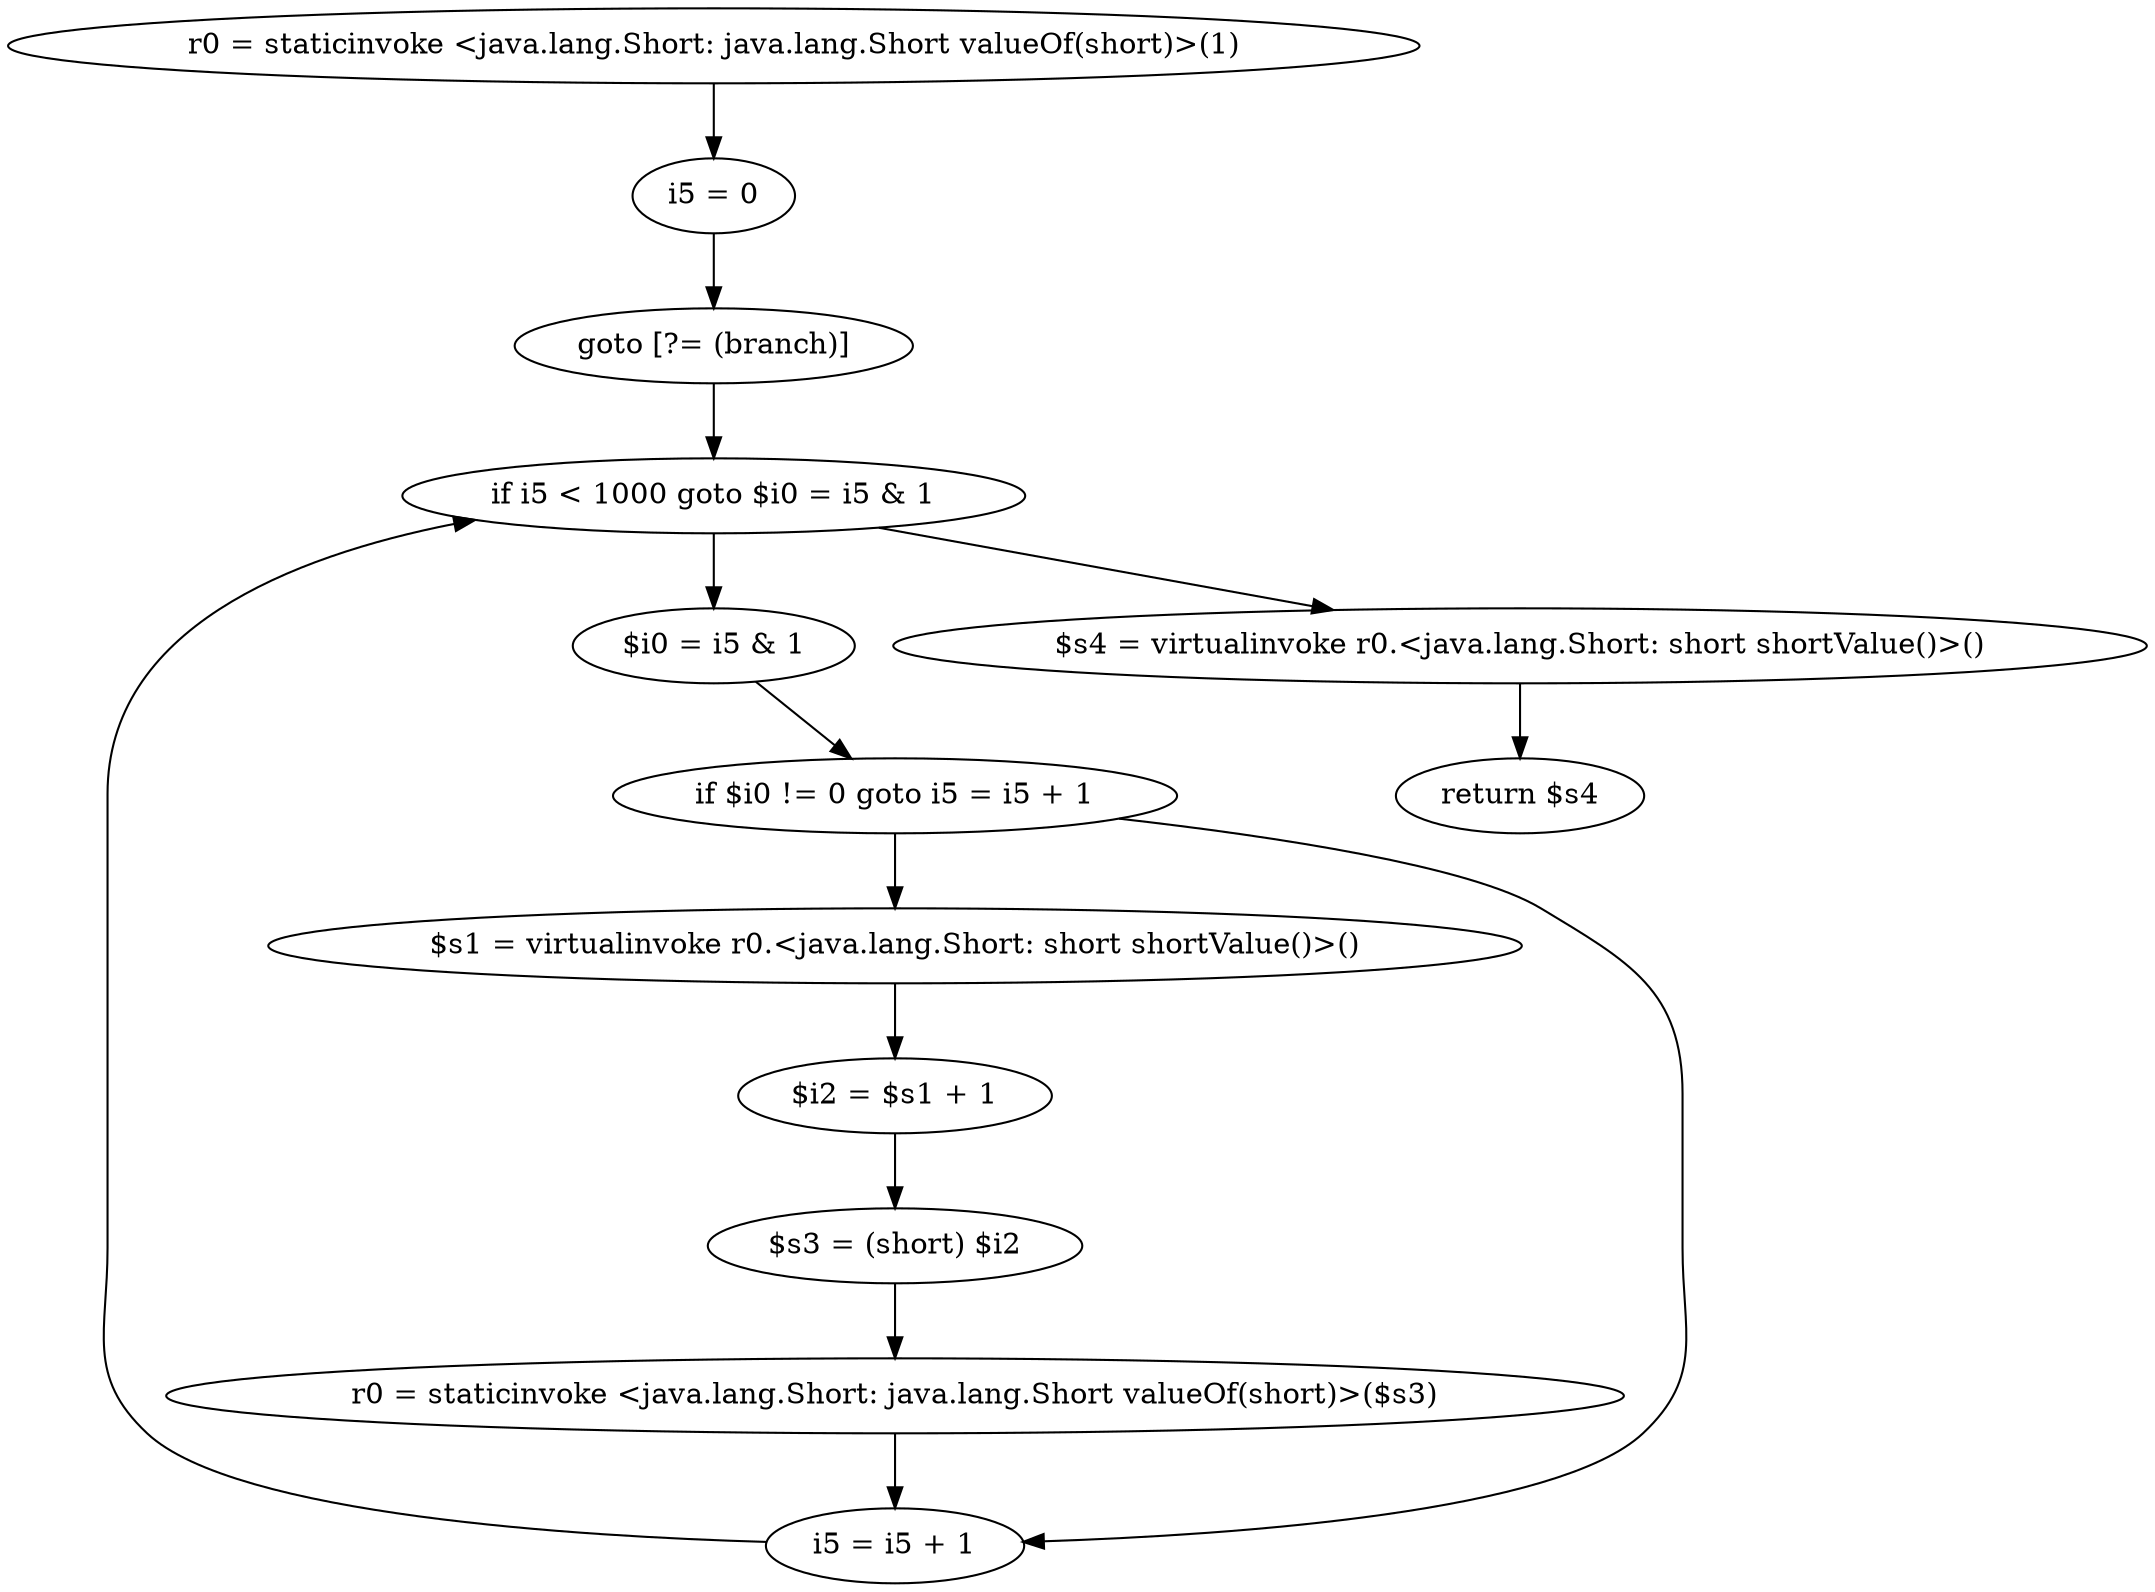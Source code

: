 digraph "unitGraph" {
    "r0 = staticinvoke <java.lang.Short: java.lang.Short valueOf(short)>(1)"
    "i5 = 0"
    "goto [?= (branch)]"
    "$i0 = i5 & 1"
    "if $i0 != 0 goto i5 = i5 + 1"
    "$s1 = virtualinvoke r0.<java.lang.Short: short shortValue()>()"
    "$i2 = $s1 + 1"
    "$s3 = (short) $i2"
    "r0 = staticinvoke <java.lang.Short: java.lang.Short valueOf(short)>($s3)"
    "i5 = i5 + 1"
    "if i5 < 1000 goto $i0 = i5 & 1"
    "$s4 = virtualinvoke r0.<java.lang.Short: short shortValue()>()"
    "return $s4"
    "r0 = staticinvoke <java.lang.Short: java.lang.Short valueOf(short)>(1)"->"i5 = 0";
    "i5 = 0"->"goto [?= (branch)]";
    "goto [?= (branch)]"->"if i5 < 1000 goto $i0 = i5 & 1";
    "$i0 = i5 & 1"->"if $i0 != 0 goto i5 = i5 + 1";
    "if $i0 != 0 goto i5 = i5 + 1"->"$s1 = virtualinvoke r0.<java.lang.Short: short shortValue()>()";
    "if $i0 != 0 goto i5 = i5 + 1"->"i5 = i5 + 1";
    "$s1 = virtualinvoke r0.<java.lang.Short: short shortValue()>()"->"$i2 = $s1 + 1";
    "$i2 = $s1 + 1"->"$s3 = (short) $i2";
    "$s3 = (short) $i2"->"r0 = staticinvoke <java.lang.Short: java.lang.Short valueOf(short)>($s3)";
    "r0 = staticinvoke <java.lang.Short: java.lang.Short valueOf(short)>($s3)"->"i5 = i5 + 1";
    "i5 = i5 + 1"->"if i5 < 1000 goto $i0 = i5 & 1";
    "if i5 < 1000 goto $i0 = i5 & 1"->"$s4 = virtualinvoke r0.<java.lang.Short: short shortValue()>()";
    "if i5 < 1000 goto $i0 = i5 & 1"->"$i0 = i5 & 1";
    "$s4 = virtualinvoke r0.<java.lang.Short: short shortValue()>()"->"return $s4";
}
